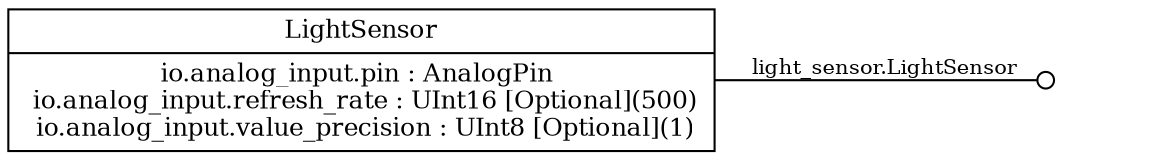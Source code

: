 //To create PNG: dot -Tpng led.dot > led.png

digraph g {

	graph [ rankdir = "LR"];
	
	node [ fontsize = "12" shape = "point"];
	edge [];
	
	// Definition of the group
	"Component" [
	label = "<f0> LightSensor | <f1> io.analog_input.pin : AnalogPin \n io.analog_input.refresh_rate : UInt16 [Optional](500)\n io.analog_input.value_precision : UInt8 [Optional](1)"
	shape = "record"
	];

	// Definition of one port
	"PP1" [label = "" shape = "plaintext"];
	"Component" -> "PP1" [label = "light_sensor.LightSensor" fontsize = "10" arrowhead = "odot"];

}
